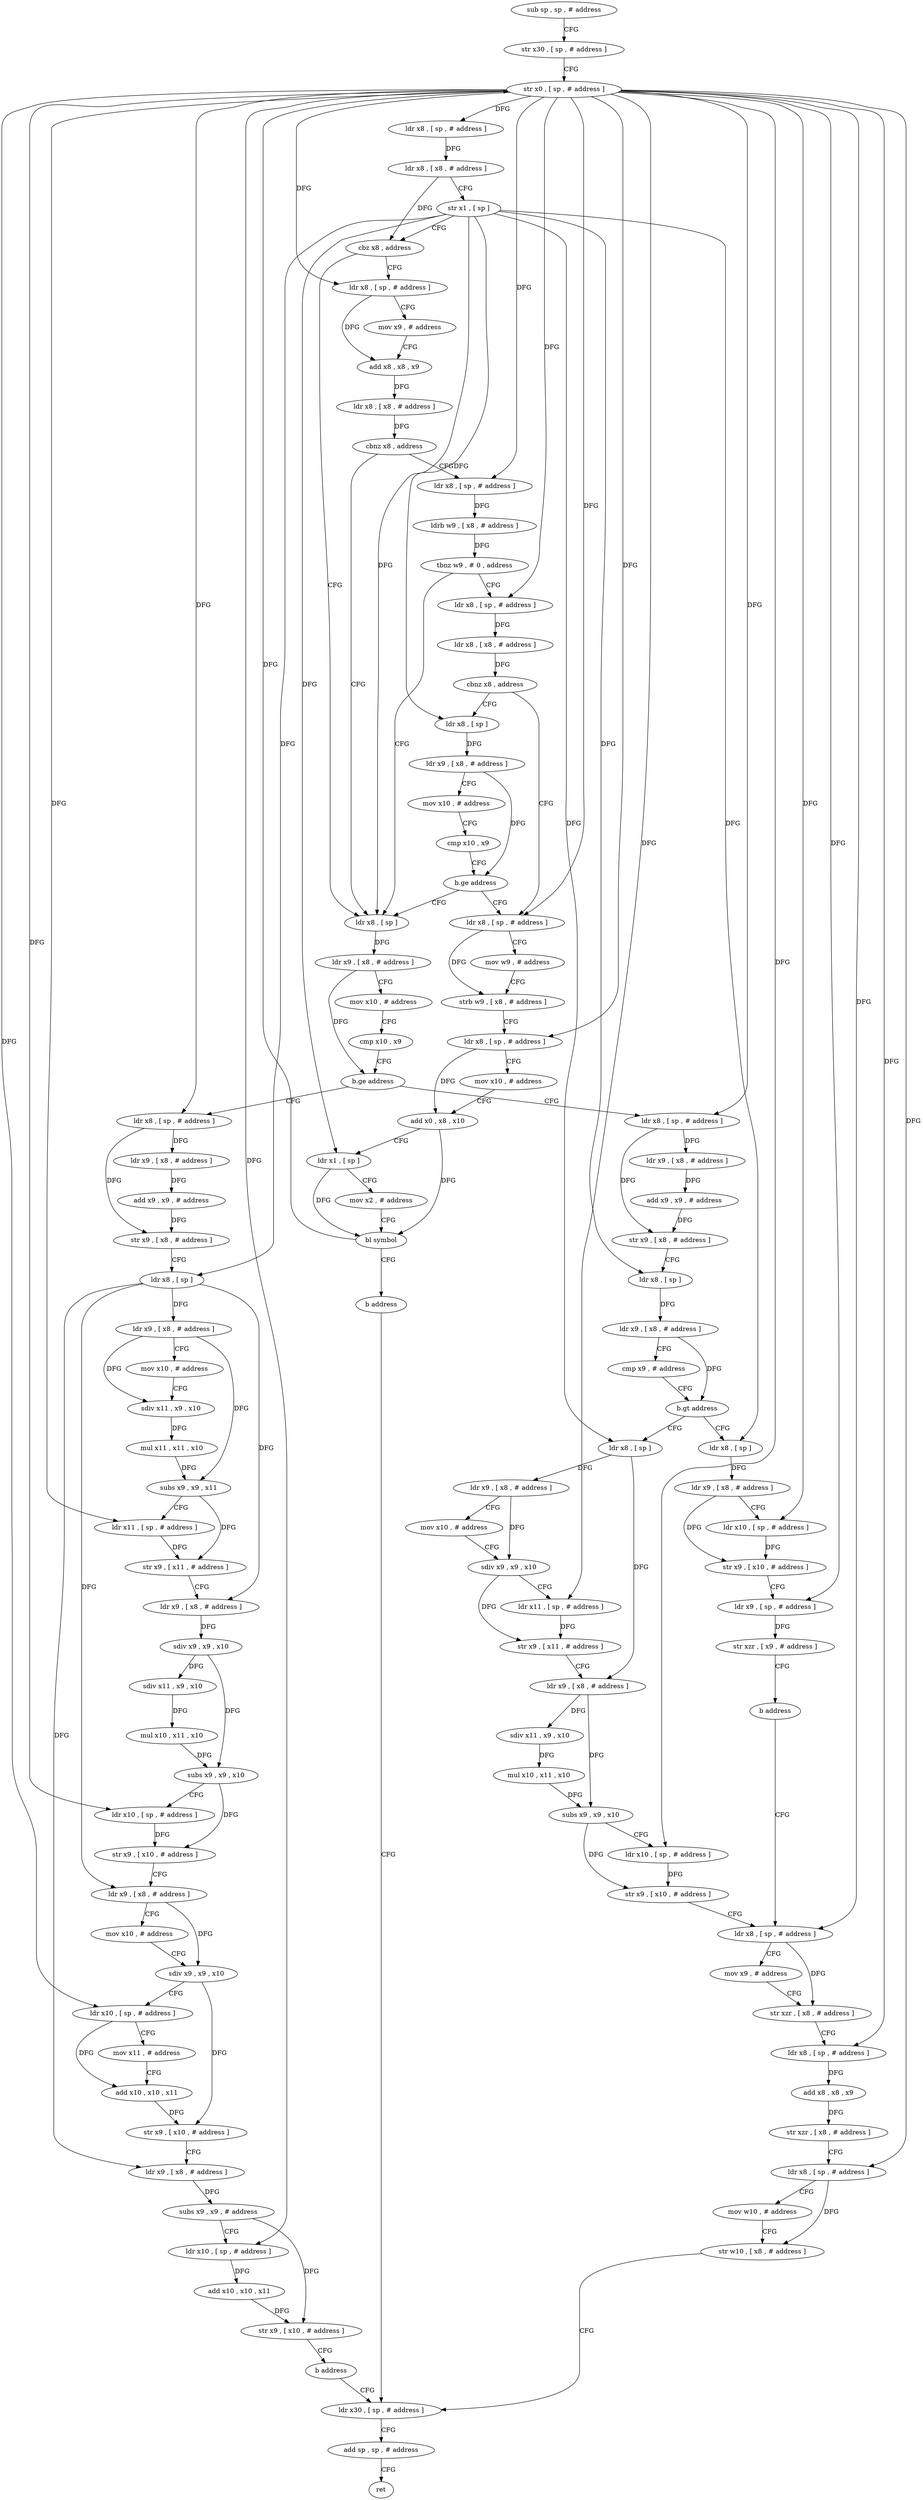 digraph "func" {
"4392988" [label = "sub sp , sp , # address" ]
"4392992" [label = "str x30 , [ sp , # address ]" ]
"4392996" [label = "str x0 , [ sp , # address ]" ]
"4393000" [label = "ldr x8 , [ sp , # address ]" ]
"4393004" [label = "ldr x8 , [ x8 , # address ]" ]
"4393008" [label = "str x1 , [ sp ]" ]
"4393012" [label = "cbz x8 , address" ]
"4393120" [label = "ldr x8 , [ sp ]" ]
"4393016" [label = "ldr x8 , [ sp , # address ]" ]
"4393124" [label = "ldr x9 , [ x8 , # address ]" ]
"4393128" [label = "mov x10 , # address" ]
"4393132" [label = "cmp x10 , x9" ]
"4393136" [label = "b.ge address" ]
"4393268" [label = "ldr x8 , [ sp , # address ]" ]
"4393140" [label = "ldr x8 , [ sp , # address ]" ]
"4393020" [label = "mov x9 , # address" ]
"4393024" [label = "add x8 , x8 , x9" ]
"4393028" [label = "ldr x8 , [ x8 , # address ]" ]
"4393032" [label = "cbnz x8 , address" ]
"4393036" [label = "ldr x8 , [ sp , # address ]" ]
"4393272" [label = "ldr x9 , [ x8 , # address ]" ]
"4393276" [label = "add x9 , x9 , # address" ]
"4393280" [label = "str x9 , [ x8 , # address ]" ]
"4393284" [label = "ldr x8 , [ sp ]" ]
"4393288" [label = "ldr x9 , [ x8 , # address ]" ]
"4393292" [label = "cmp x9 , # address" ]
"4393296" [label = "b.gt address" ]
"4393328" [label = "ldr x8 , [ sp ]" ]
"4393300" [label = "ldr x8 , [ sp ]" ]
"4393144" [label = "ldr x9 , [ x8 , # address ]" ]
"4393148" [label = "add x9 , x9 , # address" ]
"4393152" [label = "str x9 , [ x8 , # address ]" ]
"4393156" [label = "ldr x8 , [ sp ]" ]
"4393160" [label = "ldr x9 , [ x8 , # address ]" ]
"4393164" [label = "mov x10 , # address" ]
"4393168" [label = "sdiv x11 , x9 , x10" ]
"4393172" [label = "mul x11 , x11 , x10" ]
"4393176" [label = "subs x9 , x9 , x11" ]
"4393180" [label = "ldr x11 , [ sp , # address ]" ]
"4393184" [label = "str x9 , [ x11 , # address ]" ]
"4393188" [label = "ldr x9 , [ x8 , # address ]" ]
"4393192" [label = "sdiv x9 , x9 , x10" ]
"4393196" [label = "sdiv x11 , x9 , x10" ]
"4393200" [label = "mul x10 , x11 , x10" ]
"4393204" [label = "subs x9 , x9 , x10" ]
"4393208" [label = "ldr x10 , [ sp , # address ]" ]
"4393212" [label = "str x9 , [ x10 , # address ]" ]
"4393216" [label = "ldr x9 , [ x8 , # address ]" ]
"4393220" [label = "mov x10 , # address" ]
"4393224" [label = "sdiv x9 , x9 , x10" ]
"4393228" [label = "ldr x10 , [ sp , # address ]" ]
"4393232" [label = "mov x11 , # address" ]
"4393236" [label = "add x10 , x10 , x11" ]
"4393240" [label = "str x9 , [ x10 , # address ]" ]
"4393244" [label = "ldr x9 , [ x8 , # address ]" ]
"4393248" [label = "subs x9 , x9 , # address" ]
"4393252" [label = "ldr x10 , [ sp , # address ]" ]
"4393256" [label = "add x10 , x10 , x11" ]
"4393260" [label = "str x9 , [ x10 , # address ]" ]
"4393264" [label = "b address" ]
"4393412" [label = "ldr x30 , [ sp , # address ]" ]
"4393040" [label = "ldrb w9 , [ x8 , # address ]" ]
"4393044" [label = "tbnz w9 , # 0 , address" ]
"4393048" [label = "ldr x8 , [ sp , # address ]" ]
"4393332" [label = "ldr x9 , [ x8 , # address ]" ]
"4393336" [label = "mov x10 , # address" ]
"4393340" [label = "sdiv x9 , x9 , x10" ]
"4393344" [label = "ldr x11 , [ sp , # address ]" ]
"4393348" [label = "str x9 , [ x11 , # address ]" ]
"4393352" [label = "ldr x9 , [ x8 , # address ]" ]
"4393356" [label = "sdiv x11 , x9 , x10" ]
"4393360" [label = "mul x10 , x11 , x10" ]
"4393364" [label = "subs x9 , x9 , x10" ]
"4393368" [label = "ldr x10 , [ sp , # address ]" ]
"4393372" [label = "str x9 , [ x10 , # address ]" ]
"4393376" [label = "ldr x8 , [ sp , # address ]" ]
"4393304" [label = "ldr x9 , [ x8 , # address ]" ]
"4393308" [label = "ldr x10 , [ sp , # address ]" ]
"4393312" [label = "str x9 , [ x10 , # address ]" ]
"4393316" [label = "ldr x9 , [ sp , # address ]" ]
"4393320" [label = "str xzr , [ x9 , # address ]" ]
"4393324" [label = "b address" ]
"4393416" [label = "add sp , sp , # address" ]
"4393420" [label = "ret" ]
"4393052" [label = "ldr x8 , [ x8 , # address ]" ]
"4393056" [label = "cbnz x8 , address" ]
"4393080" [label = "ldr x8 , [ sp , # address ]" ]
"4393060" [label = "ldr x8 , [ sp ]" ]
"4393380" [label = "mov x9 , # address" ]
"4393384" [label = "str xzr , [ x8 , # address ]" ]
"4393388" [label = "ldr x8 , [ sp , # address ]" ]
"4393392" [label = "add x8 , x8 , x9" ]
"4393396" [label = "str xzr , [ x8 , # address ]" ]
"4393400" [label = "ldr x8 , [ sp , # address ]" ]
"4393404" [label = "mov w10 , # address" ]
"4393408" [label = "str w10 , [ x8 , # address ]" ]
"4393084" [label = "mov w9 , # address" ]
"4393088" [label = "strb w9 , [ x8 , # address ]" ]
"4393092" [label = "ldr x8 , [ sp , # address ]" ]
"4393096" [label = "mov x10 , # address" ]
"4393100" [label = "add x0 , x8 , x10" ]
"4393104" [label = "ldr x1 , [ sp ]" ]
"4393108" [label = "mov x2 , # address" ]
"4393112" [label = "bl symbol" ]
"4393116" [label = "b address" ]
"4393064" [label = "ldr x9 , [ x8 , # address ]" ]
"4393068" [label = "mov x10 , # address" ]
"4393072" [label = "cmp x10 , x9" ]
"4393076" [label = "b.ge address" ]
"4392988" -> "4392992" [ label = "CFG" ]
"4392992" -> "4392996" [ label = "CFG" ]
"4392996" -> "4393000" [ label = "DFG" ]
"4392996" -> "4393016" [ label = "DFG" ]
"4392996" -> "4393268" [ label = "DFG" ]
"4392996" -> "4393140" [ label = "DFG" ]
"4392996" -> "4393180" [ label = "DFG" ]
"4392996" -> "4393208" [ label = "DFG" ]
"4392996" -> "4393228" [ label = "DFG" ]
"4392996" -> "4393252" [ label = "DFG" ]
"4392996" -> "4393036" [ label = "DFG" ]
"4392996" -> "4393344" [ label = "DFG" ]
"4392996" -> "4393368" [ label = "DFG" ]
"4392996" -> "4393308" [ label = "DFG" ]
"4392996" -> "4393316" [ label = "DFG" ]
"4392996" -> "4393048" [ label = "DFG" ]
"4392996" -> "4393376" [ label = "DFG" ]
"4392996" -> "4393388" [ label = "DFG" ]
"4392996" -> "4393400" [ label = "DFG" ]
"4392996" -> "4393080" [ label = "DFG" ]
"4392996" -> "4393092" [ label = "DFG" ]
"4393000" -> "4393004" [ label = "DFG" ]
"4393004" -> "4393008" [ label = "CFG" ]
"4393004" -> "4393012" [ label = "DFG" ]
"4393008" -> "4393012" [ label = "CFG" ]
"4393008" -> "4393120" [ label = "DFG" ]
"4393008" -> "4393284" [ label = "DFG" ]
"4393008" -> "4393156" [ label = "DFG" ]
"4393008" -> "4393328" [ label = "DFG" ]
"4393008" -> "4393300" [ label = "DFG" ]
"4393008" -> "4393104" [ label = "DFG" ]
"4393008" -> "4393060" [ label = "DFG" ]
"4393012" -> "4393120" [ label = "CFG" ]
"4393012" -> "4393016" [ label = "CFG" ]
"4393120" -> "4393124" [ label = "DFG" ]
"4393016" -> "4393020" [ label = "CFG" ]
"4393016" -> "4393024" [ label = "DFG" ]
"4393124" -> "4393128" [ label = "CFG" ]
"4393124" -> "4393136" [ label = "DFG" ]
"4393128" -> "4393132" [ label = "CFG" ]
"4393132" -> "4393136" [ label = "CFG" ]
"4393136" -> "4393268" [ label = "CFG" ]
"4393136" -> "4393140" [ label = "CFG" ]
"4393268" -> "4393272" [ label = "DFG" ]
"4393268" -> "4393280" [ label = "DFG" ]
"4393140" -> "4393144" [ label = "DFG" ]
"4393140" -> "4393152" [ label = "DFG" ]
"4393020" -> "4393024" [ label = "CFG" ]
"4393024" -> "4393028" [ label = "DFG" ]
"4393028" -> "4393032" [ label = "DFG" ]
"4393032" -> "4393120" [ label = "CFG" ]
"4393032" -> "4393036" [ label = "CFG" ]
"4393036" -> "4393040" [ label = "DFG" ]
"4393272" -> "4393276" [ label = "DFG" ]
"4393276" -> "4393280" [ label = "DFG" ]
"4393280" -> "4393284" [ label = "CFG" ]
"4393284" -> "4393288" [ label = "DFG" ]
"4393288" -> "4393292" [ label = "CFG" ]
"4393288" -> "4393296" [ label = "DFG" ]
"4393292" -> "4393296" [ label = "CFG" ]
"4393296" -> "4393328" [ label = "CFG" ]
"4393296" -> "4393300" [ label = "CFG" ]
"4393328" -> "4393332" [ label = "DFG" ]
"4393328" -> "4393352" [ label = "DFG" ]
"4393300" -> "4393304" [ label = "DFG" ]
"4393144" -> "4393148" [ label = "DFG" ]
"4393148" -> "4393152" [ label = "DFG" ]
"4393152" -> "4393156" [ label = "CFG" ]
"4393156" -> "4393160" [ label = "DFG" ]
"4393156" -> "4393188" [ label = "DFG" ]
"4393156" -> "4393216" [ label = "DFG" ]
"4393156" -> "4393244" [ label = "DFG" ]
"4393160" -> "4393164" [ label = "CFG" ]
"4393160" -> "4393168" [ label = "DFG" ]
"4393160" -> "4393176" [ label = "DFG" ]
"4393164" -> "4393168" [ label = "CFG" ]
"4393168" -> "4393172" [ label = "DFG" ]
"4393172" -> "4393176" [ label = "DFG" ]
"4393176" -> "4393180" [ label = "CFG" ]
"4393176" -> "4393184" [ label = "DFG" ]
"4393180" -> "4393184" [ label = "DFG" ]
"4393184" -> "4393188" [ label = "CFG" ]
"4393188" -> "4393192" [ label = "DFG" ]
"4393192" -> "4393196" [ label = "DFG" ]
"4393192" -> "4393204" [ label = "DFG" ]
"4393196" -> "4393200" [ label = "DFG" ]
"4393200" -> "4393204" [ label = "DFG" ]
"4393204" -> "4393208" [ label = "CFG" ]
"4393204" -> "4393212" [ label = "DFG" ]
"4393208" -> "4393212" [ label = "DFG" ]
"4393212" -> "4393216" [ label = "CFG" ]
"4393216" -> "4393220" [ label = "CFG" ]
"4393216" -> "4393224" [ label = "DFG" ]
"4393220" -> "4393224" [ label = "CFG" ]
"4393224" -> "4393228" [ label = "CFG" ]
"4393224" -> "4393240" [ label = "DFG" ]
"4393228" -> "4393232" [ label = "CFG" ]
"4393228" -> "4393236" [ label = "DFG" ]
"4393232" -> "4393236" [ label = "CFG" ]
"4393236" -> "4393240" [ label = "DFG" ]
"4393240" -> "4393244" [ label = "CFG" ]
"4393244" -> "4393248" [ label = "DFG" ]
"4393248" -> "4393252" [ label = "CFG" ]
"4393248" -> "4393260" [ label = "DFG" ]
"4393252" -> "4393256" [ label = "DFG" ]
"4393256" -> "4393260" [ label = "DFG" ]
"4393260" -> "4393264" [ label = "CFG" ]
"4393264" -> "4393412" [ label = "CFG" ]
"4393412" -> "4393416" [ label = "CFG" ]
"4393040" -> "4393044" [ label = "DFG" ]
"4393044" -> "4393120" [ label = "CFG" ]
"4393044" -> "4393048" [ label = "CFG" ]
"4393048" -> "4393052" [ label = "DFG" ]
"4393332" -> "4393336" [ label = "CFG" ]
"4393332" -> "4393340" [ label = "DFG" ]
"4393336" -> "4393340" [ label = "CFG" ]
"4393340" -> "4393344" [ label = "CFG" ]
"4393340" -> "4393348" [ label = "DFG" ]
"4393344" -> "4393348" [ label = "DFG" ]
"4393348" -> "4393352" [ label = "CFG" ]
"4393352" -> "4393356" [ label = "DFG" ]
"4393352" -> "4393364" [ label = "DFG" ]
"4393356" -> "4393360" [ label = "DFG" ]
"4393360" -> "4393364" [ label = "DFG" ]
"4393364" -> "4393368" [ label = "CFG" ]
"4393364" -> "4393372" [ label = "DFG" ]
"4393368" -> "4393372" [ label = "DFG" ]
"4393372" -> "4393376" [ label = "CFG" ]
"4393376" -> "4393380" [ label = "CFG" ]
"4393376" -> "4393384" [ label = "DFG" ]
"4393304" -> "4393308" [ label = "CFG" ]
"4393304" -> "4393312" [ label = "DFG" ]
"4393308" -> "4393312" [ label = "DFG" ]
"4393312" -> "4393316" [ label = "CFG" ]
"4393316" -> "4393320" [ label = "DFG" ]
"4393320" -> "4393324" [ label = "CFG" ]
"4393324" -> "4393376" [ label = "CFG" ]
"4393416" -> "4393420" [ label = "CFG" ]
"4393052" -> "4393056" [ label = "DFG" ]
"4393056" -> "4393080" [ label = "CFG" ]
"4393056" -> "4393060" [ label = "CFG" ]
"4393080" -> "4393084" [ label = "CFG" ]
"4393080" -> "4393088" [ label = "DFG" ]
"4393060" -> "4393064" [ label = "DFG" ]
"4393380" -> "4393384" [ label = "CFG" ]
"4393384" -> "4393388" [ label = "CFG" ]
"4393388" -> "4393392" [ label = "DFG" ]
"4393392" -> "4393396" [ label = "DFG" ]
"4393396" -> "4393400" [ label = "CFG" ]
"4393400" -> "4393404" [ label = "CFG" ]
"4393400" -> "4393408" [ label = "DFG" ]
"4393404" -> "4393408" [ label = "CFG" ]
"4393408" -> "4393412" [ label = "CFG" ]
"4393084" -> "4393088" [ label = "CFG" ]
"4393088" -> "4393092" [ label = "CFG" ]
"4393092" -> "4393096" [ label = "CFG" ]
"4393092" -> "4393100" [ label = "DFG" ]
"4393096" -> "4393100" [ label = "CFG" ]
"4393100" -> "4393104" [ label = "CFG" ]
"4393100" -> "4393112" [ label = "DFG" ]
"4393104" -> "4393108" [ label = "CFG" ]
"4393104" -> "4393112" [ label = "DFG" ]
"4393108" -> "4393112" [ label = "CFG" ]
"4393112" -> "4393116" [ label = "CFG" ]
"4393112" -> "4392996" [ label = "DFG" ]
"4393116" -> "4393412" [ label = "CFG" ]
"4393064" -> "4393068" [ label = "CFG" ]
"4393064" -> "4393076" [ label = "DFG" ]
"4393068" -> "4393072" [ label = "CFG" ]
"4393072" -> "4393076" [ label = "CFG" ]
"4393076" -> "4393120" [ label = "CFG" ]
"4393076" -> "4393080" [ label = "CFG" ]
}
